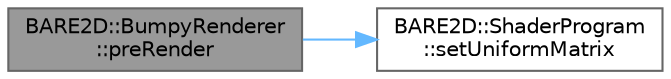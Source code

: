 digraph "BARE2D::BumpyRenderer::preRender"
{
 // INTERACTIVE_SVG=YES
 // LATEX_PDF_SIZE
  bgcolor="transparent";
  edge [fontname=Helvetica,fontsize=10,labelfontname=Helvetica,labelfontsize=10];
  node [fontname=Helvetica,fontsize=10,shape=box,height=0.2,width=0.4];
  rankdir="LR";
  Node1 [label="BARE2D::BumpyRenderer\l::preRender",height=0.2,width=0.4,color="gray40", fillcolor="grey60", style="filled", fontcolor="black",tooltip="Does stuff inside of the render function, within the shader's use."];
  Node1 -> Node2 [color="steelblue1",style="solid"];
  Node2 [label="BARE2D::ShaderProgram\l::setUniformMatrix",height=0.2,width=0.4,color="grey40", fillcolor="white", style="filled",URL="$class_b_a_r_e2_d_1_1_shader_program.html#adfa74453d9bc2f1100e5d19bb45a5512",tooltip="Similar to setUniform."];
}
